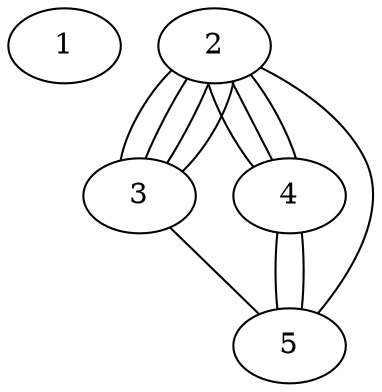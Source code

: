 graph mat {
1
2
3
4
5
2 -- 3;
2 -- 3;
2 -- 3;
2 -- 3;
2 -- 4;
2 -- 4;
2 -- 4;
2 -- 5;
3 -- 5;
4 -- 5;
4 -- 5;
}